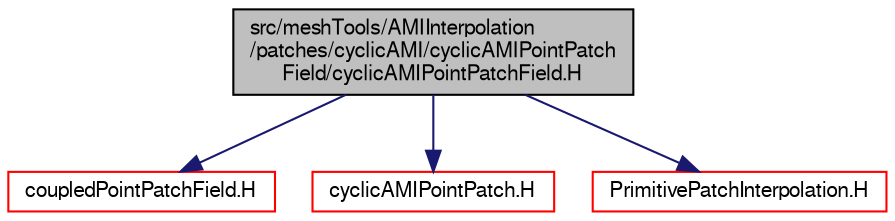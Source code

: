 digraph "src/meshTools/AMIInterpolation/patches/cyclicAMI/cyclicAMIPointPatchField/cyclicAMIPointPatchField.H"
{
  bgcolor="transparent";
  edge [fontname="FreeSans",fontsize="10",labelfontname="FreeSans",labelfontsize="10"];
  node [fontname="FreeSans",fontsize="10",shape=record];
  Node0 [label="src/meshTools/AMIInterpolation\l/patches/cyclicAMI/cyclicAMIPointPatch\lField/cyclicAMIPointPatchField.H",height=0.2,width=0.4,color="black", fillcolor="grey75", style="filled", fontcolor="black"];
  Node0 -> Node1 [color="midnightblue",fontsize="10",style="solid",fontname="FreeSans"];
  Node1 [label="coupledPointPatchField.H",height=0.2,width=0.4,color="red",URL="$a09920.html"];
  Node0 -> Node192 [color="midnightblue",fontsize="10",style="solid",fontname="FreeSans"];
  Node192 [label="cyclicAMIPointPatch.H",height=0.2,width=0.4,color="red",URL="$a07385.html"];
  Node0 -> Node237 [color="midnightblue",fontsize="10",style="solid",fontname="FreeSans"];
  Node237 [label="PrimitivePatchInterpolation.H",height=0.2,width=0.4,color="red",URL="$a10496.html"];
}

